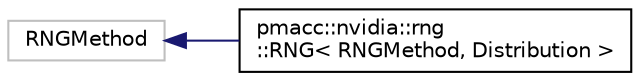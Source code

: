 digraph "Graphical Class Hierarchy"
{
 // LATEX_PDF_SIZE
  edge [fontname="Helvetica",fontsize="10",labelfontname="Helvetica",labelfontsize="10"];
  node [fontname="Helvetica",fontsize="10",shape=record];
  rankdir="LR";
  Node479 [label="RNGMethod",height=0.2,width=0.4,color="grey75", fillcolor="white", style="filled",tooltip=" "];
  Node479 -> Node0 [dir="back",color="midnightblue",fontsize="10",style="solid",fontname="Helvetica"];
  Node0 [label="pmacc::nvidia::rng\l::RNG\< RNGMethod, Distribution \>",height=0.2,width=0.4,color="black", fillcolor="white", style="filled",URL="$classpmacc_1_1nvidia_1_1rng_1_1_r_n_g.html",tooltip=" "];
}
